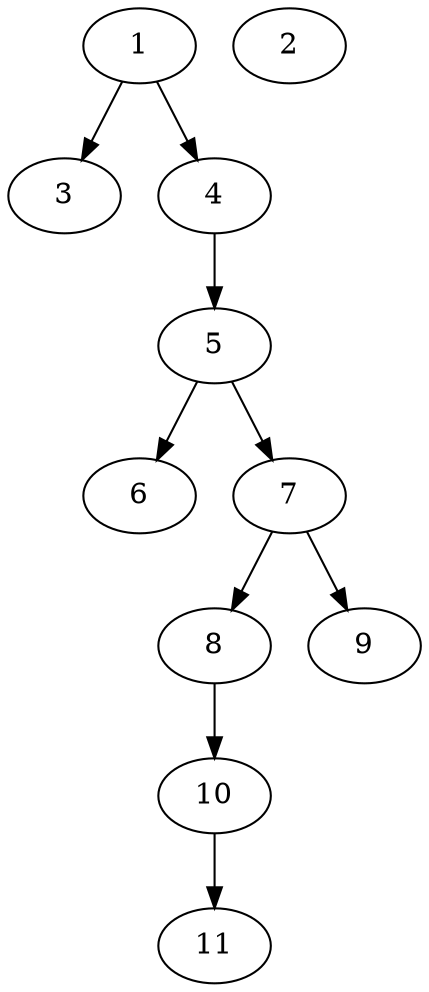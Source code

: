 // DAG (tier=1-easy, mode=data, n=11, ccr=0.314, fat=0.393, density=0.333, regular=0.646, jump=0.047, mindata=1048576, maxdata=8388608)
// DAG automatically generated by daggen at Sun Aug 24 16:33:33 2025
// /home/ermia/Project/Environments/daggen/bin/daggen --dot --ccr 0.314 --fat 0.393 --regular 0.646 --density 0.333 --jump 0.047 --mindata 1048576 --maxdata 8388608 -n 11 
digraph G {
  1 [size="20220136705302040", alpha="0.13", expect_size="10110068352651020"]
  1 -> 3 [size ="493363908313088"]
  1 -> 4 [size ="493363908313088"]
  2 [size="539308618774086680576", alpha="0.01", expect_size="269654309387043340288"]
  3 [size="621330573827698688", alpha="0.10", expect_size="310665286913849344"]
  4 [size="9776602746252342", alpha="0.06", expect_size="4888301373126171"]
  4 -> 5 [size ="265798421577728"]
  5 [size="7874056676217553", alpha="0.17", expect_size="3937028338108776"]
  5 -> 6 [size ="236080804659200"]
  5 -> 7 [size ="236080804659200"]
  6 [size="158682049518682243072", alpha="0.08", expect_size="79341024759341121536"]
  7 [size="72932237164787216", alpha="0.13", expect_size="36466118582393608"]
  7 -> 8 [size ="27694897037312"]
  7 -> 9 [size ="27694897037312"]
  8 [size="1358703246192037120", alpha="0.17", expect_size="679351623096018560"]
  8 -> 10 [size ="511148386418688"]
  9 [size="96094064780884574208", alpha="0.09", expect_size="48047032390442287104"]
  10 [size="506545972827634624", alpha="0.16", expect_size="253272986413817312"]
  10 -> 11 [size ="420965985026048"]
  11 [size="285515835215469120", alpha="0.06", expect_size="142757917607734560"]
}